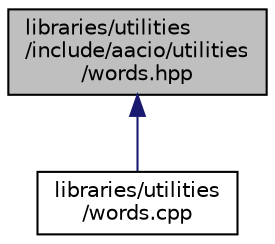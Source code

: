 digraph "libraries/utilities/include/aacio/utilities/words.hpp"
{
  edge [fontname="Helvetica",fontsize="10",labelfontname="Helvetica",labelfontsize="10"];
  node [fontname="Helvetica",fontsize="10",shape=record];
  Node1 [label="libraries/utilities\l/include/aacio/utilities\l/words.hpp",height=0.2,width=0.4,color="black", fillcolor="grey75", style="filled", fontcolor="black"];
  Node1 -> Node2 [dir="back",color="midnightblue",fontsize="10",style="solid",fontname="Helvetica"];
  Node2 [label="libraries/utilities\l/words.cpp",height=0.2,width=0.4,color="black", fillcolor="white", style="filled",URL="$words_8cpp.html"];
}
